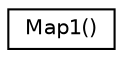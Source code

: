 digraph "Graphical Class Hierarchy"
{
  edge [fontname="Helvetica",fontsize="10",labelfontname="Helvetica",labelfontsize="10"];
  node [fontname="Helvetica",fontsize="10",shape=record];
  rankdir="LR";
  Node1 [label="Map1()",height=0.2,width=0.4,color="black", fillcolor="white", style="filled",URL="$category_map1_07_08.html"];
}
